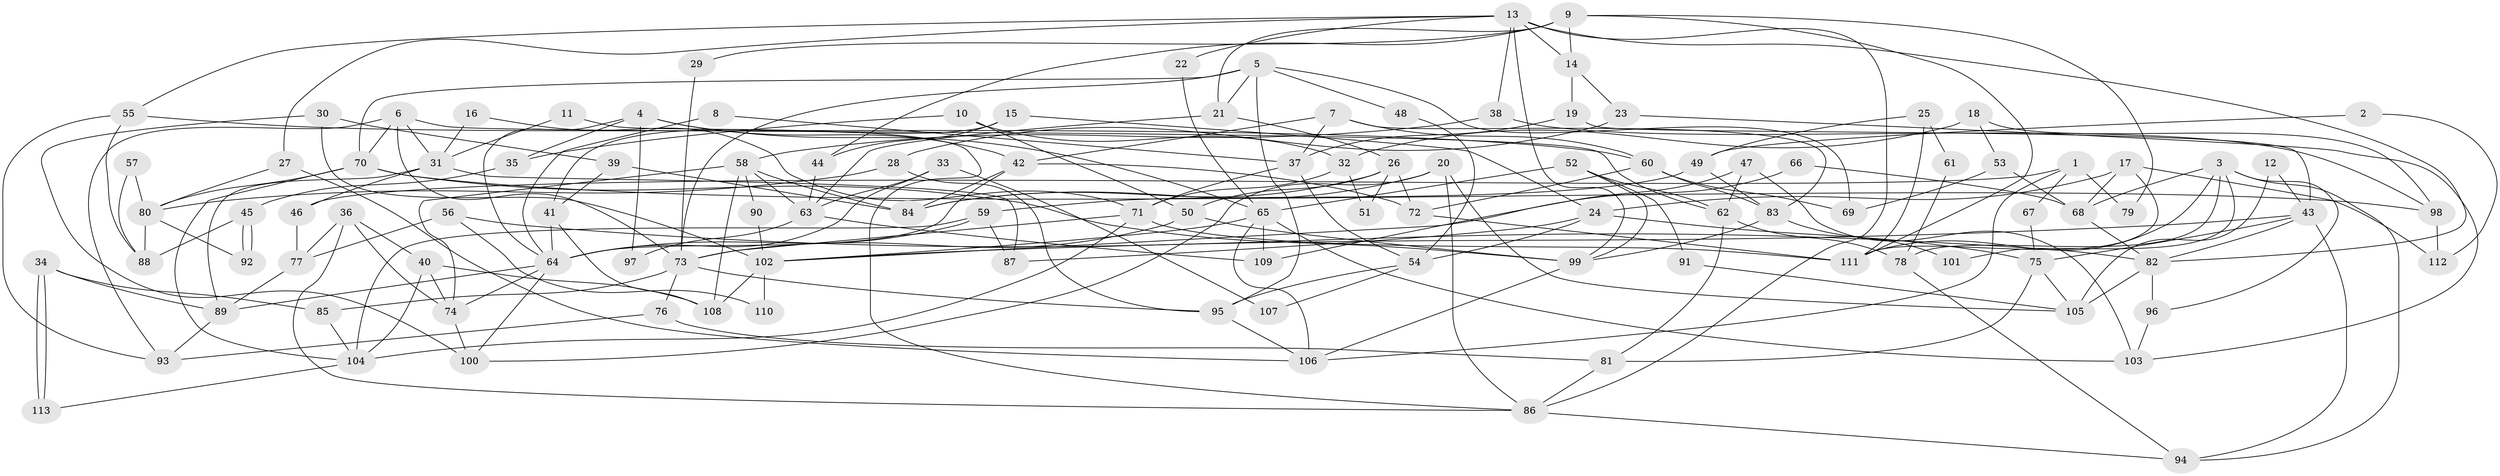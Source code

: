 // coarse degree distribution, {7: 0.09210526315789473, 3: 0.15789473684210525, 5: 0.13157894736842105, 6: 0.07894736842105263, 2: 0.15789473684210525, 8: 0.10526315789473684, 4: 0.2236842105263158, 9: 0.02631578947368421, 10: 0.013157894736842105, 11: 0.013157894736842105}
// Generated by graph-tools (version 1.1) at 2025/41/03/06/25 10:41:52]
// undirected, 113 vertices, 226 edges
graph export_dot {
graph [start="1"]
  node [color=gray90,style=filled];
  1;
  2;
  3;
  4;
  5;
  6;
  7;
  8;
  9;
  10;
  11;
  12;
  13;
  14;
  15;
  16;
  17;
  18;
  19;
  20;
  21;
  22;
  23;
  24;
  25;
  26;
  27;
  28;
  29;
  30;
  31;
  32;
  33;
  34;
  35;
  36;
  37;
  38;
  39;
  40;
  41;
  42;
  43;
  44;
  45;
  46;
  47;
  48;
  49;
  50;
  51;
  52;
  53;
  54;
  55;
  56;
  57;
  58;
  59;
  60;
  61;
  62;
  63;
  64;
  65;
  66;
  67;
  68;
  69;
  70;
  71;
  72;
  73;
  74;
  75;
  76;
  77;
  78;
  79;
  80;
  81;
  82;
  83;
  84;
  85;
  86;
  87;
  88;
  89;
  90;
  91;
  92;
  93;
  94;
  95;
  96;
  97;
  98;
  99;
  100;
  101;
  102;
  103;
  104;
  105;
  106;
  107;
  108;
  109;
  110;
  111;
  112;
  113;
  1 -- 46;
  1 -- 106;
  1 -- 67;
  1 -- 79;
  2 -- 112;
  2 -- 49;
  3 -- 111;
  3 -- 78;
  3 -- 68;
  3 -- 94;
  3 -- 96;
  3 -- 101;
  4 -- 64;
  4 -- 42;
  4 -- 35;
  4 -- 65;
  4 -- 97;
  5 -- 73;
  5 -- 95;
  5 -- 21;
  5 -- 48;
  5 -- 69;
  5 -- 70;
  6 -- 62;
  6 -- 70;
  6 -- 31;
  6 -- 73;
  6 -- 93;
  7 -- 37;
  7 -- 60;
  7 -- 42;
  7 -- 83;
  8 -- 37;
  8 -- 64;
  9 -- 111;
  9 -- 21;
  9 -- 14;
  9 -- 29;
  9 -- 44;
  9 -- 79;
  10 -- 35;
  10 -- 32;
  10 -- 50;
  11 -- 86;
  11 -- 31;
  12 -- 43;
  12 -- 105;
  13 -- 82;
  13 -- 14;
  13 -- 22;
  13 -- 27;
  13 -- 38;
  13 -- 55;
  13 -- 86;
  13 -- 99;
  14 -- 19;
  14 -- 23;
  15 -- 41;
  15 -- 44;
  15 -- 24;
  16 -- 31;
  16 -- 71;
  17 -- 111;
  17 -- 24;
  17 -- 68;
  17 -- 112;
  18 -- 98;
  18 -- 53;
  18 -- 32;
  19 -- 43;
  19 -- 37;
  20 -- 86;
  20 -- 84;
  20 -- 100;
  20 -- 105;
  21 -- 26;
  21 -- 63;
  22 -- 65;
  23 -- 103;
  23 -- 28;
  24 -- 75;
  24 -- 54;
  24 -- 87;
  25 -- 49;
  25 -- 111;
  25 -- 61;
  26 -- 50;
  26 -- 72;
  26 -- 51;
  26 -- 84;
  27 -- 106;
  27 -- 80;
  28 -- 80;
  28 -- 95;
  29 -- 73;
  30 -- 100;
  30 -- 39;
  30 -- 102;
  31 -- 89;
  31 -- 46;
  31 -- 87;
  32 -- 71;
  32 -- 51;
  33 -- 64;
  33 -- 63;
  33 -- 107;
  34 -- 85;
  34 -- 113;
  34 -- 113;
  34 -- 89;
  35 -- 45;
  36 -- 74;
  36 -- 86;
  36 -- 40;
  36 -- 77;
  37 -- 71;
  37 -- 54;
  38 -- 58;
  38 -- 98;
  39 -- 41;
  39 -- 84;
  40 -- 108;
  40 -- 74;
  40 -- 104;
  41 -- 64;
  41 -- 108;
  42 -- 64;
  42 -- 72;
  42 -- 84;
  43 -- 102;
  43 -- 75;
  43 -- 82;
  43 -- 94;
  44 -- 63;
  45 -- 88;
  45 -- 92;
  45 -- 92;
  46 -- 77;
  47 -- 109;
  47 -- 103;
  47 -- 62;
  48 -- 54;
  49 -- 83;
  49 -- 59;
  50 -- 73;
  50 -- 99;
  52 -- 65;
  52 -- 99;
  52 -- 62;
  52 -- 91;
  53 -- 69;
  53 -- 68;
  54 -- 95;
  54 -- 107;
  55 -- 93;
  55 -- 60;
  55 -- 88;
  56 -- 77;
  56 -- 82;
  56 -- 110;
  57 -- 80;
  57 -- 88;
  58 -- 74;
  58 -- 84;
  58 -- 63;
  58 -- 90;
  58 -- 108;
  59 -- 87;
  59 -- 104;
  59 -- 64;
  60 -- 83;
  60 -- 69;
  60 -- 72;
  61 -- 78;
  62 -- 78;
  62 -- 81;
  63 -- 97;
  63 -- 109;
  64 -- 100;
  64 -- 74;
  64 -- 89;
  65 -- 106;
  65 -- 102;
  65 -- 103;
  65 -- 109;
  66 -- 68;
  66 -- 102;
  67 -- 75;
  68 -- 82;
  70 -- 99;
  70 -- 80;
  70 -- 98;
  70 -- 104;
  71 -- 104;
  71 -- 73;
  71 -- 111;
  72 -- 111;
  73 -- 76;
  73 -- 85;
  73 -- 95;
  74 -- 100;
  75 -- 105;
  75 -- 81;
  76 -- 93;
  76 -- 81;
  77 -- 89;
  78 -- 94;
  80 -- 88;
  80 -- 92;
  81 -- 86;
  82 -- 96;
  82 -- 105;
  83 -- 99;
  83 -- 101;
  85 -- 104;
  86 -- 94;
  89 -- 93;
  90 -- 102;
  91 -- 105;
  95 -- 106;
  96 -- 103;
  98 -- 112;
  99 -- 106;
  102 -- 108;
  102 -- 110;
  104 -- 113;
}
